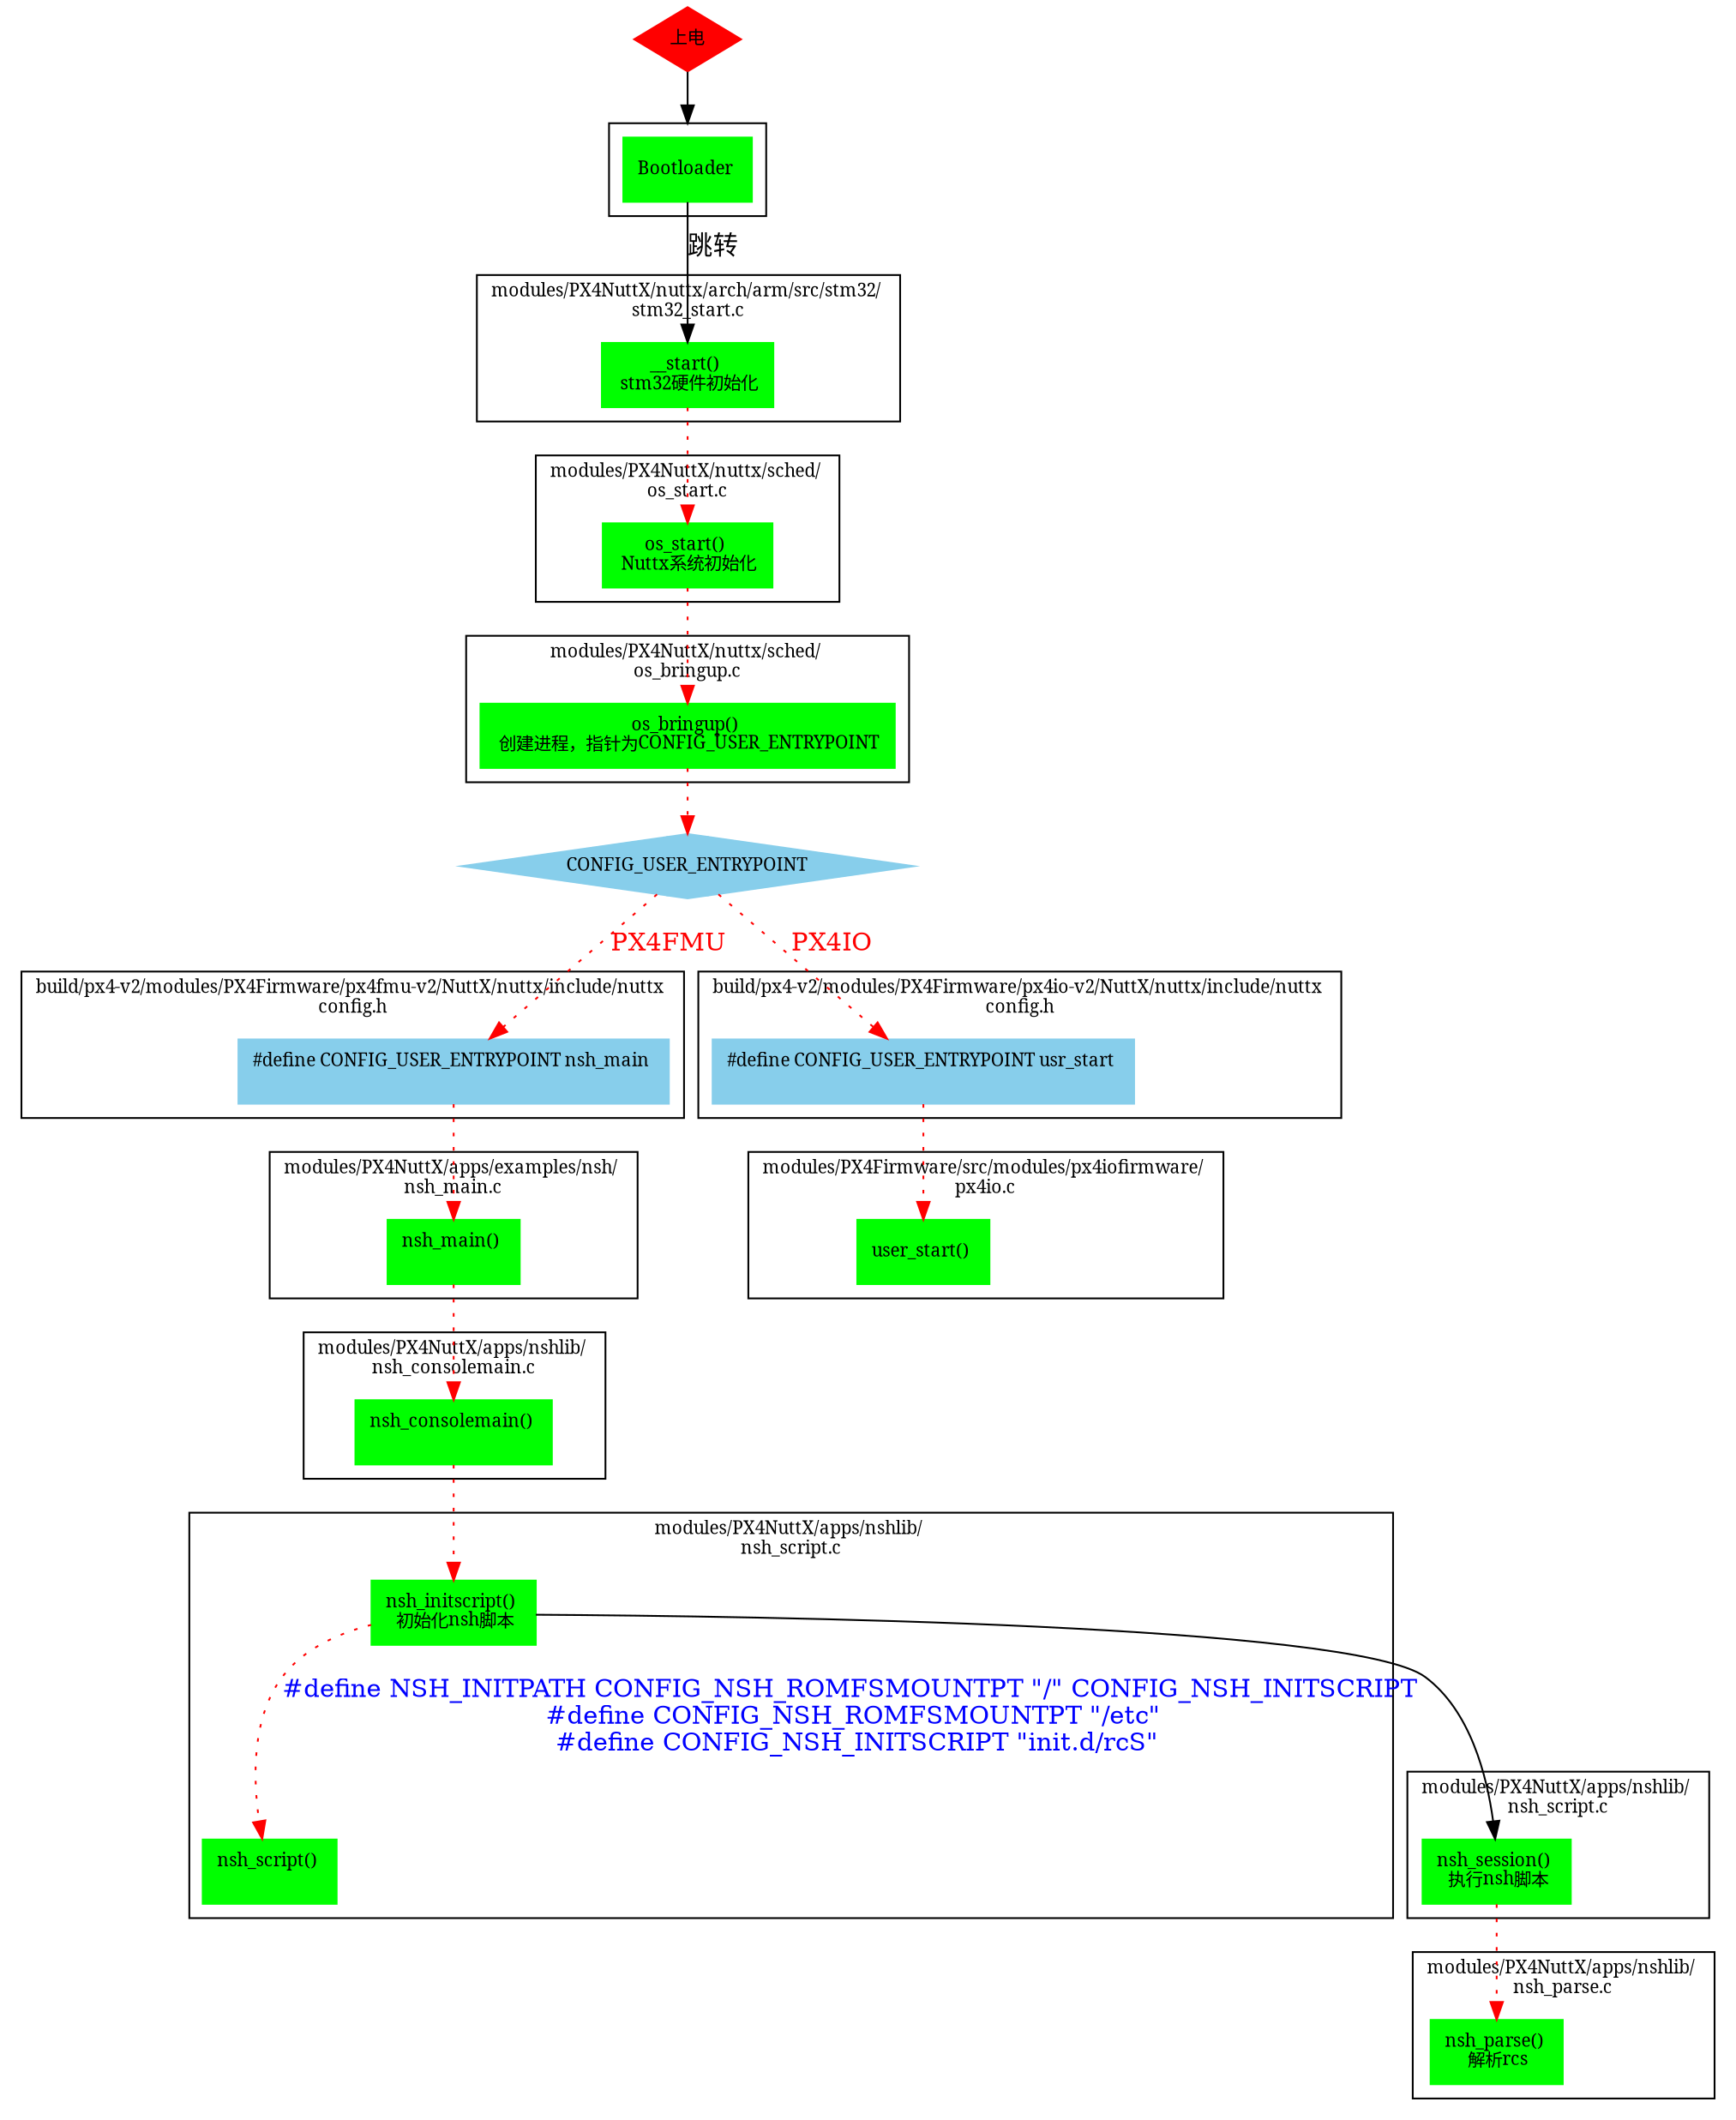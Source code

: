 digraph FMU_START{
	graph [fontsize=10 fontname="SimSun" compound=true];
	node [shape=box,fontsize=10,fontname="SimSun",color=green,style=filled];
	//edge [fontsize=10 fontname="SimSun" color=blue];
	
	start [label="上电",shape = Mdiamond,color = red]
	subgraph cluster0{
		node0001 [label="Bootloader \n"];
	}
	subgraph cluster1{
		label = "modules/PX4NuttX/nuttx/arch/arm/src/stm32/ \n stm32_start.c \n";
		node1001 [label="__start() \n stm32硬件初始化"];
	}
	subgraph cluster2{
		label = "modules/PX4NuttX/nuttx/sched/ \n os_start.c \n";
		node2001 [label="os_start() \n Nuttx系统初始化"];
	}
	subgraph cluster3{
		label = "modules/PX4NuttX/nuttx/sched/ \n os_bringup.c \n";
		node3001 [label="os_bringup() \n 创建进程，指针为CONFIG_USER_ENTRYPOINT"];
	}
	nodeCONFIG [shape = Mdiamond,label="CONFIG_USER_ENTRYPOINT",color=skyblue]
	
	start->node0001 [lhead=cluster0]
	node0001->node1001 [label="跳转",fontname="SimSun"]
	edge[color = red,style = dotted]
	node1001->node2001->node3001->nodeCONFIG 
	
//**********************PX4FMU********************************
	subgraph cluster4{
		label = "build/px4-v2/modules/PX4Firmware/px4fmu-v2/NuttX/nuttx/include/nuttx \n config.h \n";
		node4001 [label="#define CONFIG_USER_ENTRYPOINT nsh_main \n ",color=skyblue];
	}
	subgraph cluster5{
		label = "modules/PX4NuttX/apps/examples/nsh/ \n nsh_main.c \n";
		node5001 [label="nsh_main() \n "];
	}
	subgraph cluster6{
		label = "modules/PX4NuttX/apps/nshlib/ \n nsh_consolemain.c \n";
		node6001 [label="nsh_consolemain() \n "];
	}
	subgraph cluster7{
		label = "modules/PX4NuttX/apps/nshlib/ \n nsh_script.c \n";
		node7001 [label="nsh_initscript() \n 初始化nsh脚本"];
		node7002 [label="nsh_script() \n "];
	}
	subgraph cluster8{
		label = "modules/PX4NuttX/apps/nshlib/ \n nsh_script.c \n";
		node8001 [label="nsh_session() \n 执行nsh脚本"];
	}
	subgraph cluster9{
		label = "modules/PX4NuttX/apps/nshlib/ \n nsh_parse.c \n";
		node9002 [label="nsh_parse() \n 解析rcs"];
	}
	
	nodeCONFIG->node4001 [label="PX4FMU",fontcolor=red]
	node4001->node5001 ->node6001->node7001
	node7001->node7002 [label="#define NSH_INITPATH CONFIG_NSH_ROMFSMOUNTPT \"/\" CONFIG_NSH_INITSCRIPT \n #define CONFIG_NSH_ROMFSMOUNTPT \"/etc\" \n #define CONFIG_NSH_INITSCRIPT \"init.d/rcS\"",fontcolor=blue]
	node7001->node8001 [color=black,style=full]
	node8001->node9002

//**********************PX4IO********************************
	subgraph cluster10{
		label = "build/px4-v2/modules/PX4Firmware/px4io-v2/NuttX/nuttx/include/nuttx \n config.h \n";
		node10001 [label="#define CONFIG_USER_ENTRYPOINT usr_start \n ",color=skyblue];
	}
	subgraph cluster11{
		label = "modules/PX4Firmware/src/modules/px4iofirmware/ \n px4io.c \n";
		node11001 [label="user_start() "];
	}
	
	nodeCONFIG->node10001 [label="PX4IO",fontcolor=red]
	node10001->node11001
}
